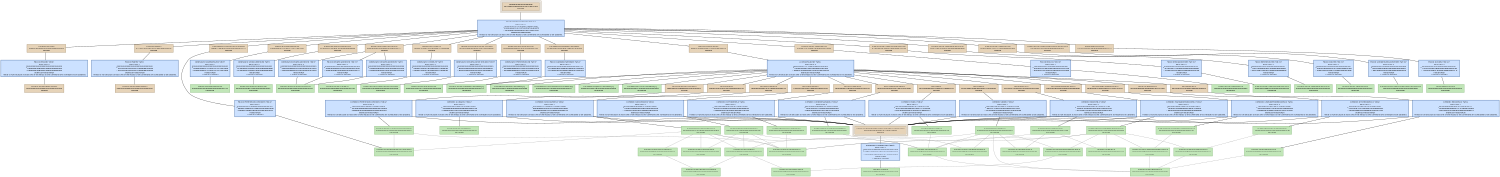 digraph DreamCatcher {
   size = "10.000000,8.500000";
   concentrate = false;

   node [ shape = box, style = filled, color = "0.3 0.5 0.6", fillcolor = "0.3 0.2 0.9", fontname = "Monaco", fontsize = "9" ];
   n00001 [ label = "Debug/DreamCatcher.app\n40106ef6c32ff2248a7c3d1c1b271ecd\nMissing", color = "0.1 0.5 0.5", fillcolor = "0.1 0.2 0.9", peripheries = 3 ];
   n00002 [ label = "Contents/Info.plist\n34eb653e49db2a0449fe82aaa800a955\nMissing", color = "0.1 0.5 0.5", fillcolor = "0.1 0.2 0.9" ];
   n00003 [ label = "DreamCatcher.build/Info.plist\n00000000000000000000000000000000\nMissing", color = "0.1 0.5 0.5", fillcolor = "0.1 0.2 0.9" ];
   n00004 [ label = "Contents/PkgInfo\n077a407bc4546c2ce418e5dd98439556\nMissing", color = "0.1 0.5 0.5", fillcolor = "0.1 0.2 0.9" ];
   n00005 [ label = "DreamCatcher.build/PkgInfo\n00000000000000000000000000000000\nMissing", color = "0.1 0.5 0.5", fillcolor = "0.1 0.2 0.9" ];
   n00006 [ label = "Frameworks/AGRegex.framework\n0218b93dc65639d6af7dab2201836a3d\nMissing", color = "0.1 0.5 0.5", fillcolor = "0.1 0.2 0.9" ];
   n00007 [ label = "DreamCatcher/AGRegex.framework[C]\n000000004302b20a0000000000000110\nUpToDate" ];
   n00008 [ label = "Frameworks/PreferencesController.h\nadaab71bad62cf8ceb344ce64ba7a777\nMissing", color = "0.1 0.5 0.5", fillcolor = "0.1 0.2 0.9" ];
   n00009 [ label = "DreamCatcher/PreferencesController.h\n0000000043079d9e00000000000001d7\nUpToDate" ];
   n00010 [ label = "English.lproj/MainMenu.nib\nf788b6938053141a42121c671a01b5f0\nMissing", color = "0.1 0.5 0.5", fillcolor = "0.1 0.2 0.9" ];
   n00011 [ label = "English.lproj/MainMenu.nib\n000000004307985e0000000000000110\nUpToDate" ];
   n00012 [ label = "English.lproj/MyDocument.nib\n0418e2b45730d89c1bce00abba0bdd98\nMissing", color = "0.1 0.5 0.5", fillcolor = "0.1 0.2 0.9" ];
   n00013 [ label = "English.lproj/MyDocument.nib\n0000000042ffb71500000000000000cc\nUpToDate" ];
   n00014 [ label = "Resources/DreamCatcher.icns\n669b4e99f8cc85ba8649529a04c35115\nMissing", color = "0.1 0.5 0.5", fillcolor = "0.1 0.2 0.9" ];
   n00015 [ label = "DreamCatcher/DreamCatcher.icns\n0000000042ffa978000000000000c2e4\nUpToDate" ];
   n00016 [ label = "Resources/Credits.rtf\n2e0a6f1549ac73b78b580b7c1a6ab4ba\nMissing", color = "0.1 0.5 0.5", fillcolor = "0.1 0.2 0.9" ];
   n00017 [ label = "DreamCatcher/Credits.rtf\n0000000042ffd40b0000000000000187\nUpToDate" ];
   n00018 [ label = "Resources/DreamCatcher-Info.plist\nfbcb20498ec85b60ac22b7332e3eb597\nMissing", color = "0.1 0.5 0.5", fillcolor = "0.1 0.2 0.9" ];
   n00019 [ label = "DreamCatcher/DreamCatcher-Info.plist\n000000004302d288000000000000084d\nUpToDate" ];
   n00020 [ label = "English.lproj/Preferences.nib\n930d6b89bb0ee63183533236f0e57a18\nMissing", color = "0.1 0.5 0.5", fillcolor = "0.1 0.2 0.9" ];
   n00021 [ label = "English.lproj/Preferences.nib\n0000000043079f1100000000000000ee\nUpToDate" ];
   n00022 [ label = "ppc/MyDocument.o\nd05beb79fe0a7457c7eb9699d46fb716\nMissing", color = "0.1 0.5 0.5", fillcolor = "0.1 0.2 0.9" ];
   n00023 [ label = "Headers/AppKit.h\n0000000042defb6e0000000000001504\nUpToDate" ];
   n00024 [ label = "AppKit-bcywktgnawpuivcgxxbmcwexxwrc/AppKit.h.gch\n0bff56af8f5a3ea3b0181430dcf330b3\nMissing", color = "0.1 0.5 0.5", fillcolor = "0.1 0.2 0.9", peripheries = 3 ];
   n00025 [ label = "DreamCatcher/MyDocument.m\n000000004307991a0000000000005ab9\nUpToDate" ];
   n00026 [ label = "ppc/GUIMain.o\n64b98c22ef1ca93130c69bda937b6183\nMissing", color = "0.1 0.5 0.5", fillcolor = "0.1 0.2 0.9" ];
   n00027 [ label = "DreamCatcher/GUIMain.m\n0000000042fe420c0000000000000078\nUpToDate" ];
   n00028 [ label = "ppc/Page.o\nf7b74f3b0d093b410e069721ddd66474\nMissing", color = "0.1 0.5 0.5", fillcolor = "0.1 0.2 0.9" ];
   n00029 [ label = "DreamCatcher/Page.m\n0000000043023a7d00000000000001b5\nUpToDate" ];
   n00030 [ label = "ppc/Spider.o\nf47324deb720ed4bb3d3a715d332a79e\nMissing", color = "0.1 0.5 0.5", fillcolor = "0.1 0.2 0.9" ];
   n00031 [ label = "DreamCatcher/Spider.m\n0000000043028f88000000000000244d\nUpToDate" ];
   n00032 [ label = "ppc/ConditionVariable.o\ncd2e5a50496b2c036c1a87c33503f2f1\nMissing", color = "0.1 0.5 0.5", fillcolor = "0.1 0.2 0.9" ];
   n00033 [ label = "DreamCatcher/ConditionVariable.m\n0000000042fed192000000000000090c\nUpToDate" ];
   n00034 [ label = "ppc/Response.o\n98c568f70c4c26eda70fd0e687ebe5c4\nMissing", color = "0.1 0.5 0.5", fillcolor = "0.1 0.2 0.9" ];
   n00035 [ label = "DreamCatcher/Response.m\n0000000042fe420c0000000000000118\nUpToDate" ];
   n00036 [ label = "ppc/ErrorResponse.o\ncec89f7dd8208452bbb984485761c9fc\nMissing", color = "0.1 0.5 0.5", fillcolor = "0.1 0.2 0.9" ];
   n00037 [ label = "DreamCatcher/ErrorResponse.m\n0000000042fe420c00000000000001a8\nUpToDate" ];
   n00038 [ label = "ppc/FoundationWebClient.o\nadc0286cfb093855bfee09d33d8befef\nMissing", color = "0.1 0.5 0.5", fillcolor = "0.1 0.2 0.9" ];
   n00039 [ label = "DreamCatcher/FoundationWebClient.m\n000000004302d122000000000000400a\nUpToDate" ];
   n00040 [ label = "ppc/UnknownTypeResponse.o\nbe3b0e4b1e3d82c3d484314367475251\nMissing", color = "0.1 0.5 0.5", fillcolor = "0.1 0.2 0.9" ];
   n00041 [ label = "DreamCatcher/UnknownTypeResponse.m\n0000000042fe420c00000000000001f8\nUpToDate" ];
   n00042 [ label = "ppc/RobotsTxt.o\n42c753b1c2938c2373209b2452853482\nMissing", color = "0.1 0.5 0.5", fillcolor = "0.1 0.2 0.9" ];
   n00043 [ label = "DreamCatcher/RobotsTxt.m\n0000000043005058000000000000159e\nUpToDate" ];
   n00044 [ label = "ppc/DCProperties.o\n9e9a3a680ccd656bfa1d2f0e8779e1b3\nMissing", color = "0.1 0.5 0.5", fillcolor = "0.1 0.2 0.9" ];
   n00045 [ label = "DreamCatcher/DCProperties.m\n0000000043042e4e0000000000000301\nUpToDate" ];
   n00046 [ label = "ppc/Spellchecker.o\n10d07acc3004c861ff9d2be4de24076a\nMissing", color = "0.1 0.5 0.5", fillcolor = "0.1 0.2 0.9" ];
   n00047 [ label = "DreamCatcher/Spellchecker.m\n0000000043078af60000000000000fe1\nUpToDate" ];
   n00048 [ label = "ppc/PreferencesController.o\n58b5f0e46224dbd6fb3294a02ce556c0\nMissing", color = "0.1 0.5 0.5", fillcolor = "0.1 0.2 0.9" ];
   n00049 [ label = "DreamCatcher/PreferencesController.m\n000000004307a0ac0000000000000841\nUpToDate" ];
   n00050 [ label = "MacOS/DreamCatcher\na80e91d43a9f62061978655c8634e979\nMissing", color = "0.1 0.5 0.5", fillcolor = "0.1 0.2 0.9" ];
   n00051 [ label = "Frameworks/WebKit.framework[C]\n0000000042a51d9f00000000000000ee\nUpToDate" ];
   n00052 [ label = "Frameworks/CoreFoundation.framework[C]\n0000000042a51d7900000000000000cc\nUpToDate" ];
   n00053 [ label = "Frameworks/Quartz.framework[C]\n0000000042a51d8700000000000000ee\nUpToDate" ];
   n00054 [ label = "Frameworks/Cocoa.framework[C]\n0000000042a51d7b00000000000000cc\nUpToDate" ];
   n00055 [ label = "DreamCatcher Help/help.css\ndc50687c4312baa1cad0466253c4ce98\nMissing", color = "0.1 0.5 0.5", fillcolor = "0.1 0.2 0.9" ];
   n00056 [ label = "DreamCatcher Help/help.css\n0000000042ffcf4f00000000000009a6\nUpToDate" ];
   n00057 [ label = "DreamCatcher Help/Introduction.html\n3c7e6c695381dbf5c5f8802b9d79a15d\nMissing", color = "0.1 0.5 0.5", fillcolor = "0.1 0.2 0.9" ];
   n00058 [ label = "DreamCatcher Help/Introduction.html\n0000000042ffd34c00000000000007f8\nUpToDate" ];
   n00059 [ label = "DreamCatcher Help/Reference.html\nf0201cf9b1493089199a980da6eaae66\nMissing", color = "0.1 0.5 0.5", fillcolor = "0.1 0.2 0.9" ];
   n00060 [ label = "DreamCatcher Help/Reference.html\n0000000042ffd37f0000000000000659\nUpToDate" ];
   n00061 [ label = "DreamCatcher Help/top.html\n0cd0c29b427c8fc7c758849d96e91bbb\nMissing", color = "0.1 0.5 0.5", fillcolor = "0.1 0.2 0.9" ];
   n00062 [ label = "DreamCatcher Help/top.html\n0000000042ffd5df0000000000000446\nUpToDate" ];
   n00063 [ label = "DreamCatcher Help/UsingDreamCatcher.html\nff8746faf2c56c264bb3ee69885ee2c0\nMissing", color = "0.1 0.5 0.5", fillcolor = "0.1 0.2 0.9" ];
   n00064 [ label = "DreamCatcher Help/UsingDreamCatcher.html\n0000000042ffd3e400000000000008ba\nUpToDate" ];
   n00065 [ label = "HelpImages/Icon.png\n14702c033fb314e4e384d0eb58a7511f\nMissing", color = "0.1 0.5 0.5", fillcolor = "0.1 0.2 0.9" ];
   n00066 [ label = "HelpImages/Icon.png\n0000000042ffcf440000000000006591\nUpToDate" ];
   n00067 [ label = "DreamCatcher/MyDocument.h\n00000000430798b100000000000005a0\nUpToDate" ];
   n00068 [ label = "DreamCatcher/Spider.h\n0000000042fed441000000000000060a\nUpToDate" ];
   n00069 [ label = "DreamCatcher/Spellchecker.h\n000000004307832b00000000000002db\nUpToDate" ];
   n00070 [ label = "DreamCatcher/Page.h\n0000000042fe420c00000000000000c6\nUpToDate" ];
   n00071 [ label = "DreamCatcher/DCProperties.h\n0000000042fe420c000000000000010d\nUpToDate" ];
   n00072 [ label = "DreamCatcher/ProgressListener.h\n0000000042fe420c0000000000000092\nUpToDate" ];
   n00073 [ label = "DreamCatcher/WebClient.h\n0000000042fe420c0000000000000264\nUpToDate" ];
   n00074 [ label = "DreamCatcher/Response.h\n000000004306a5640000000000000089\nUpToDate" ];
   n00075 [ label = "DreamCatcher/ConditionVariable.h\n0000000042fed13c00000000000004fa\nUpToDate" ];
   n00076 [ label = "DreamCatcher/FoundationWebClient.h\n0000000043016992000000000000049c\nUpToDate" ];
   n00077 [ label = "DreamCatcher/RobotsTxt.h\n0000000042fe420c0000000000000298\nUpToDate" ];
   n00078 [ label = "DreamCatcher/ErrorResponse.h\n0000000042fe420c000000000000015a\nUpToDate" ];
   n00079 [ label = "Headers/AGRegex.h\n00000000430286d20000000000003113\nUpToDate" ];
   n00080 [ label = "DreamCatcher/UnknownTypeResponse.h\n0000000042fe420c000000000000016d\nUpToDate" ];

   node [ shape = box, style = "filled,bold", color = "0.7 0.5 0.7", fillcolor = "0.7 0.2 1.0", fontname = "Monaco", fontsize = "9" ];
   c00001 [ label = "PBXCp Info.plist <wt:0>\nwaitCount: 0\n00000000000000000000000000000000\n^ 34eb653e49db2a0449fe82aaa800a955\n= 34eb653e49db2a0449fe82aaa800a955\nIndirectlyNeedsToRun\nNeeds to run because at least one of the inputs to the command are scheduled to be updated.", color = "0.6 0.5 0.7", fillcolor = "0.6 0.2 1.0" ];
   c00002 [ label = "PBXCp PkgInfo <wt:0>\nwaitCount: 0\n00000000000000000000000000000000\n^ 077a407bc4546c2ce418e5dd98439556\n= 077a407bc4546c2ce418e5dd98439556\nIndirectlyNeedsToRun\nNeeds to run because at least one of the inputs to the command are scheduled to be updated.", color = "0.6 0.5 0.7", fillcolor = "0.6 0.2 1.0" ];
   c00003 [ label = "PBXCp AGRegex.framework <wt:2>\nwaitCount: 0\n000000004302b20a0000000000000110\n^ 0218b93d85548bdcaf7dab2201836b2d\n= 0218b93dc65639d6af7dab2201836a3d\nNeedsToRun\n1 output is missing", color = "0.6 0.5 0.7", fillcolor = "0.6 0.2 1.0" ];
   c00004 [ label = "PBXCp PreferencesController.h <wt:2>\nwaitCount: 0\n0000000043079d9e00000000000001d7\n^ adaab71bee655212eb344ce64ba7a6a0\n= adaab71bad62cf8ceb344ce64ba7a777\nNeedsToRun\n1 output is missing", color = "0.6 0.5 0.7", fillcolor = "0.6 0.2 1.0" ];
   c00005 [ label = "CpResource MainMenu.nib <wt:4>\nwaitCount: 0\n00000000000000000000000000000000\n^ f788b6938053141a42121c671a01b5f0\n= f788b6938053141a42121c671a01b5f0\nNeedsToRun\n1 output is missing", color = "0.6 0.5 0.7", fillcolor = "0.6 0.2 1.0" ];
   c00006 [ label = "CpResource MyDocument.nib <wt:4>\nwaitCount: 0\n00000000000000000000000000000000\n^ 0418e2b45730d89c1bce00abba0bdd98\n= 0418e2b45730d89c1bce00abba0bdd98\nNeedsToRun\n1 output is missing", color = "0.6 0.5 0.7", fillcolor = "0.6 0.2 1.0" ];
   c00007 [ label = "CpResource DreamCatcher.icns <wt:4>\nwaitCount: 0\n00000000000000000000000000000000\n^ 669b4e99ba332cc28649529a04c393f1\n= 669b4e99ba332cc28649529a04c393f1\nNeedsToRun\n1 output is missing", color = "0.6 0.5 0.7", fillcolor = "0.6 0.2 1.0" ];
   c00008 [ label = "CpResource Credits.rtf <wt:4>\nwaitCount: 0\n00000000000000000000000000000000\n^ 2e0a6f1549ac73b78b580b7c1a6ab4ba\n= 2e0a6f1549ac73b78b580b7c1a6ab4ba\nNeedsToRun\n1 output is missing", color = "0.6 0.5 0.7", fillcolor = "0.6 0.2 1.0" ];
   c00009 [ label = "CpResource DreamCatcher-Info.plist <wt:4>\nwaitCount: 0\n00000000000000000000000000000000\n^ fbcb20498ec85b60ac22b7332e3eb597\n= fbcb20498ec85b60ac22b7332e3eb597\nNeedsToRun\n1 output is missing", color = "0.6 0.5 0.7", fillcolor = "0.6 0.2 1.0" ];
   c00010 [ label = "CpResource DreamCatcher.icns <wt:4>\nwaitCount: 0\n00000000000000000000000000000000\n^ 669b4e99ba332cc28649529a04c393f1\n= 669b4e99ba332cc28649529a04c393f1\nNeedsToRun\n1 output is missing", color = "0.6 0.5 0.7", fillcolor = "0.6 0.2 1.0" ];
   c00011 [ label = "CpResource Preferences.nib <wt:4>\nwaitCount: 0\n00000000000000000000000000000000\n^ 930d6b89bb0ee63183533236f0e57a18\n= 930d6b89bb0ee63183533236f0e57a18\nNeedsToRun\n1 output is missing", color = "0.6 0.5 0.7", fillcolor = "0.6 0.2 1.0" ];
   c00012 [ label = "CompileC MyDocument.o <wt:6>\nwaitCount: 0\n0bff56afcc5c1294b0181430dcf3698a\n^ dba4bdd6325666c377f382a9089cde9c\n= d05beb79fe0a7457c7eb9699d46fb716\nIndirectlyNeedsToRun\nNeeds to run because at least one of the inputs to the command are scheduled to be updated.", color = "0.6 0.5 0.7", fillcolor = "0.6 0.2 1.0" ];
   c00013 [ label = "ProcessPCH AppKit.h.gch <wt:5>\nwaitCount: 0\n0000000042defb6e0000000000001504\n^ 0bff56afcd84c5cdb0181430dcf325b7\n= 0bff56af8f5a3ea3b0181430dcf330b3\nNeedsToRun\n1 output is missing", color = "0.6 0.5 0.7", fillcolor = "0.6 0.2 1.0" ];
   c00014 [ label = "CompileC GUIMain.o <wt:6>\nwaitCount: 0\n0bff56afcda47cafb0181430dcf330cb\n^ 6f46da8d22b8d59e80de8fea4f885148\n= 64b98c22ef1ca93130c69bda937b6183\nIndirectlyNeedsToRun\nNeeds to run because at least one of the inputs to the command are scheduled to be updated.", color = "0.6 0.5 0.7", fillcolor = "0.6 0.2 1.0" ];
   c00015 [ label = "CompileC Page.o <wt:6>\nwaitCount: 0\n0bff56afcda0e3b6b0181430dcf33149\n^ fc481994c0a9d8f7be1e83110125553d\n= f7b74f3b0d093b410e069721ddd66474\nIndirectlyNeedsToRun\nNeeds to run because at least one of the inputs to the command are scheduled to be updated.", color = "0.6 0.5 0.7", fillcolor = "0.6 0.2 1.0" ];
   c00016 [ label = "CompileC Spider.o <wt:6>\nwaitCount: 0\n0bff56afcda79fc8b0181430dcf3105e\n^ ff8c72717a87728303cbb3250fc1b7c0\n= f47324deb720ed4bb3d3a715d332a79e\nIndirectlyNeedsToRun\nNeeds to run because at least one of the inputs to the command are scheduled to be updated.", color = "0.6 0.5 0.7", fillcolor = "0.6 0.2 1.0" ];
   c00017 [ label = "CompileC ConditionVariable.o <wt:6>\nwaitCount: 0\n0bff56af8f5a3e0db0181430dcf33d45\n^ c6d10cffc631120edc0293f3e9f0cfb4\n= cd2e5a50496b2c036c1a87c33503f2f1\nIndirectlyNeedsToRun\nNeeds to run because at least one of the inputs to the command are scheduled to be updated.", color = "0.6 0.5 0.7", fillcolor = "0.6 0.2 1.0" ];
   c00018 [ label = "CompileC Response.o <wt:6>\nwaitCount: 0\n0bff56af8ea2d9cbb0181430dcf33122\n^ 933a3e5882eeff261717c4d65b18d4e6\n= 98c568f70c4c26eda70fd0e687ebe5c4\nIndirectlyNeedsToRun\nNeeds to run because at least one of the inputs to the command are scheduled to be updated.", color = "0.6 0.5 0.7", fillcolor = "0.6 0.2 1.0" ];
   c00019 [ label = "CompileC ErrorResponse.o <wt:6>\nwaitCount: 0\n0bff56afcc5c9bc7b0181430dcf330c8\n^ c537c9d2147c1f950ba190788b92f934\n= cec89f7dd8208452bbb984485761c9fc\nIndirectlyNeedsToRun\nNeeds to run because at least one of the inputs to the command are scheduled to be updated.", color = "0.6 0.5 0.7", fillcolor = "0.6 0.2 1.0" ];
   c00020 [ label = "CompileC FoundationWebClient.o <wt:6>\nwaitCount: 0\n0bff56afcda3e7a9b0181430dcf34627\n^ a63f7ec336aadffc0ff61de3e178a9c8\n= adc0286cfb093855bfee09d33d8befef\nIndirectlyNeedsToRun\nNeeds to run because at least one of the inputs to the command are scheduled to be updated.", color = "0.6 0.5 0.7", fillcolor = "0.6 0.2 1.0" ];
   c00021 [ label = "CompileC UnknownTypeResponse.o <wt:6>\nwaitCount: 0\n0bff56afcc5c9bc7b0181430dcf330af\n^ b5c458e4d2611904649c2573bbb462fe\n= be3b0e4b1e3d82c3d484314367475251\nIndirectlyNeedsToRun\nNeeds to run because at least one of the inputs to the command are scheduled to be updated.", color = "0.6 0.5 0.7", fillcolor = "0.6 0.2 1.0" ];
   c00022 [ label = "CompileC RobotsTxt.o <wt:6>\nwaitCount: 0\n0bff56af8f58e829b0181430dcf317ab\n^ 4938051e4dcb640ac3388f148e762329\n= 42c753b1c2938c2373209b2452853482\nIndirectlyNeedsToRun\nNeeds to run because at least one of the inputs to the command are scheduled to be updated.", color = "0.6 0.5 0.7", fillcolor = "0.6 0.2 1.0" ];
   c00023 [ label = "CompileC DCProperties.o <wt:6>\nwaitCount: 0\n0bff56af8ea052e1b0181430dcf332bf\n^ 95656cc7826d378a4a053b3e5b8ad30c\n= 9e9a3a680ccd656bfa1d2f0e8779e1b3\nIndirectlyNeedsToRun\nNeeds to run because at least one of the inputs to the command are scheduled to be updated.", color = "0.6 0.5 0.7", fillcolor = "0.6 0.2 1.0" ];
   c00024 [ label = "CompileC Spellchecker.o <wt:6>\nwaitCount: 0\n0bff56af8ea2465bb0181430dcf33837\n^ 1b2f2c63bea68e3a4f853fd402d73f5d\n= 10d07acc3004c861ff9d2be4de24076a\nIndirectlyNeedsToRun\nNeeds to run because at least one of the inputs to the command are scheduled to be updated.", color = "0.6 0.5 0.7", fillcolor = "0.6 0.2 1.0" ];
   c00025 [ label = "CompileC PreferencesController.o <wt:6>\nwaitCount: 0\n0bff56afcda4419db0181430dcf33828\n^ 534aa64baf809a4b4b2a8090f0166ee8\n= 58b5f0e46224dbd6fb3294a02ce556c0\nIndirectlyNeedsToRun\nNeeds to run because at least one of the inputs to the command are scheduled to be updated.", color = "0.6 0.5 0.7", fillcolor = "0.6 0.2 1.0" ];
   c00026 [ label = "Ld DreamCatcher <wt:6>\nwaitCount: 0\nabc664b20c7077a9dcacdde4d188f383\n^ 03c8f56636ef15afc5d4b8b857bc1afa\n= a80e91d43a9f62061978655c8634e979\nIndirectlyNeedsToRun\nNeeds to run because at least one of the inputs to the command are scheduled to be updated.", color = "0.6 0.5 0.7", fillcolor = "0.6 0.2 1.0" ];
   c00027 [ label = "PBXCp help.css <wt:10>\nwaitCount: 0\n0000000042ffcf4f00000000000009a6\n^ dc50687c01ed75eecad0466253c4c73e\n= dc50687c4312baa1cad0466253c4ce98\nNeedsToRun\n1 output is missing", color = "0.6 0.5 0.7", fillcolor = "0.6 0.2 1.0" ];
   c00028 [ label = "PBXCp Introduction.html <wt:10>\nwaitCount: 0\n0000000042ffd34c00000000000007f8\n^ 3c7e6c69117e08b9c5f8802b9d79a6a5\n= 3c7e6c695381dbf5c5f8802b9d79a15d\nNeedsToRun\n1 output is missing", color = "0.6 0.5 0.7", fillcolor = "0.6 0.2 1.0" ];
   c00029 [ label = "PBXCp Reference.html <wt:10>\nwaitCount: 0\n0000000042ffd37f0000000000000659\n^ f0201cf9f3b6e3f6199a980da6eaa83f\n= f0201cf9b1493089199a980da6eaae66\nNeedsToRun\n1 output is missing", color = "0.6 0.5 0.7", fillcolor = "0.6 0.2 1.0" ];
   c00030 [ label = "PBXCp top.html <wt:10>\nwaitCount: 0\n0000000042ffd5df0000000000000446\n^ 0cd0c29b00835a18c758849d96e91ffd\n= 0cd0c29b427c8fc7c758849d96e91bbb\nNeedsToRun\n1 output is missing", color = "0.6 0.5 0.7", fillcolor = "0.6 0.2 1.0" ];
   c00031 [ label = "PBXCp UsingDreamCatcher.html <wt:10>\nwaitCount: 0\n0000000042ffd3e400000000000008ba\n^ ff8746fab03abfc24bb3ee69885eea7a\n= ff8746faf2c56c264bb3ee69885ee2c0\nNeedsToRun\n1 output is missing", color = "0.6 0.5 0.7", fillcolor = "0.6 0.2 1.0" ];
   c00032 [ label = "PBXCp Icon.png <wt:12>\nwaitCount: 0\n0000000042ffcf440000000000006591\n^ 14702c037d4cdba0e384d0eb58a7348e\n= 14702c033fb314e4e384d0eb58a7511f\nNeedsToRun\n1 output is missing", color = "0.6 0.5 0.7", fillcolor = "0.6 0.2 1.0" ];
   c00033 [ label = "PBXCp DreamCatcher.icns <wt:14>\nwaitCount: 0\n0000000042ffa978000000000000c2e4\n^ 669b4e99ba332cc28649529a04c393f1\n= 669b4e99f8cc85ba8649529a04c35115\nNeedsToRun\n1 output is missing", color = "0.6 0.5 0.7", fillcolor = "0.6 0.2 1.0" ];
   c00034 [ label = "Touch DreamCatcher.app <wt:15>\nwaitCount: 0\n10c33452a131f376f2b6c19bb26c33bf\n^ 50d35aa4621e015278cafc87a94b2d72\n= 40106ef6c32ff2248a7c3d1c1b271ecd\nIndirectlyNeedsToRun\nNeeds to run because at least one of the inputs to the command are scheduled to be updated.", color = "0.6 0.5 0.7", fillcolor = "0.6 0.2 1.0" ];

   edge [ style = solid, color = black, arrowhead = none, arrowtail = normal ];
   n00001 -> { c00034 };
   n00002 -> { c00001 };
   n00004 -> { c00002 };
   n00006 -> { c00003 };
   n00008 -> { c00004 };
   n00010 -> { c00005 };
   n00012 -> { c00006 };
   n00014 -> { c00007 c00010 c00033 };
   n00016 -> { c00008 };
   n00018 -> { c00009 };
   n00020 -> { c00011 };
   n00022 -> { c00012 };
   n00024 -> { c00013 };
   n00026 -> { c00014 };
   n00028 -> { c00015 };
   n00030 -> { c00016 };
   n00032 -> { c00017 };
   n00034 -> { c00018 };
   n00036 -> { c00019 };
   n00038 -> { c00020 };
   n00040 -> { c00021 };
   n00042 -> { c00022 };
   n00044 -> { c00023 };
   n00046 -> { c00024 };
   n00048 -> { c00025 };
   n00050 -> { c00026 };
   n00055 -> { c00027 };
   n00057 -> { c00028 };
   n00059 -> { c00029 };
   n00061 -> { c00030 };
   n00063 -> { c00031 };
   n00065 -> { c00032 };
   c00001 -> { n00003 };
   c00002 -> { n00005 n00005 };
   c00003 -> { n00007 };
   c00004 -> { n00009 };
   c00005 -> { n00011 n00011 };
   c00006 -> { n00013 n00013 };
   c00007 -> { n00015 n00015 };
   c00008 -> { n00017 n00017 };
   c00009 -> { n00019 n00019 };
   c00010 -> { n00015 n00015 };
   c00011 -> { n00021 n00021 };
   c00012 -> { n00024 n00025 };
   c00013 -> { n00023 };
   c00014 -> { n00024 n00027 };
   c00015 -> { n00024 n00029 };
   c00016 -> { n00024 n00031 };
   c00017 -> { n00024 n00033 };
   c00018 -> { n00024 n00035 };
   c00019 -> { n00024 n00037 };
   c00020 -> { n00024 n00039 };
   c00021 -> { n00024 n00041 };
   c00022 -> { n00024 n00043 };
   c00023 -> { n00024 n00045 };
   c00024 -> { n00024 n00047 };
   c00025 -> { n00024 n00049 };
   c00026 -> { n00022 n00026 n00028 n00030 n00032 n00034 n00036 n00038 n00040 n00042 n00044 n00046 n00048 n00051 n00052 n00053 n00054 n00007 };
   c00027 -> { n00056 };
   c00028 -> { n00058 };
   c00029 -> { n00060 };
   c00030 -> { n00062 };
   c00031 -> { n00064 };
   c00032 -> { n00066 };
   c00033 -> { n00015 };
   c00034 -> { n00002 n00004 n00006 n00008 n00010 n00012 n00014 n00016 n00018 n00014 n00020 n00050 n00055 n00057 n00059 n00061 n00063 n00065 n00014 };

   edge [ style = solid, color = gray60, arrowhead = none, arrowtail = normal ];
   n00025 -> { n00067 n00068 n00069 n00070 n00071 n00009 };
   n00029 -> { n00070 };
   n00031 -> { n00068 n00075 n00074 n00070 n00076 n00077 };
   n00033 -> { n00075 };
   n00035 -> { n00074 };
   n00037 -> { n00078 };
   n00039 -> { n00076 n00079 n00078 n00080 n00070 n00071 };
   n00041 -> { n00080 };
   n00043 -> { n00077 n00079 n00071 };
   n00045 -> { n00071 };
   n00047 -> { n00069 n00070 n00068 n00071 };
   n00049 -> { n00009 n00071 };
   n00067 -> { n00072 };
   n00068 -> { n00073 n00072 };
   n00070 -> { n00074 };
   n00076 -> { n00073 };
   n00078 -> { n00074 };
   n00080 -> { n00074 };
}
